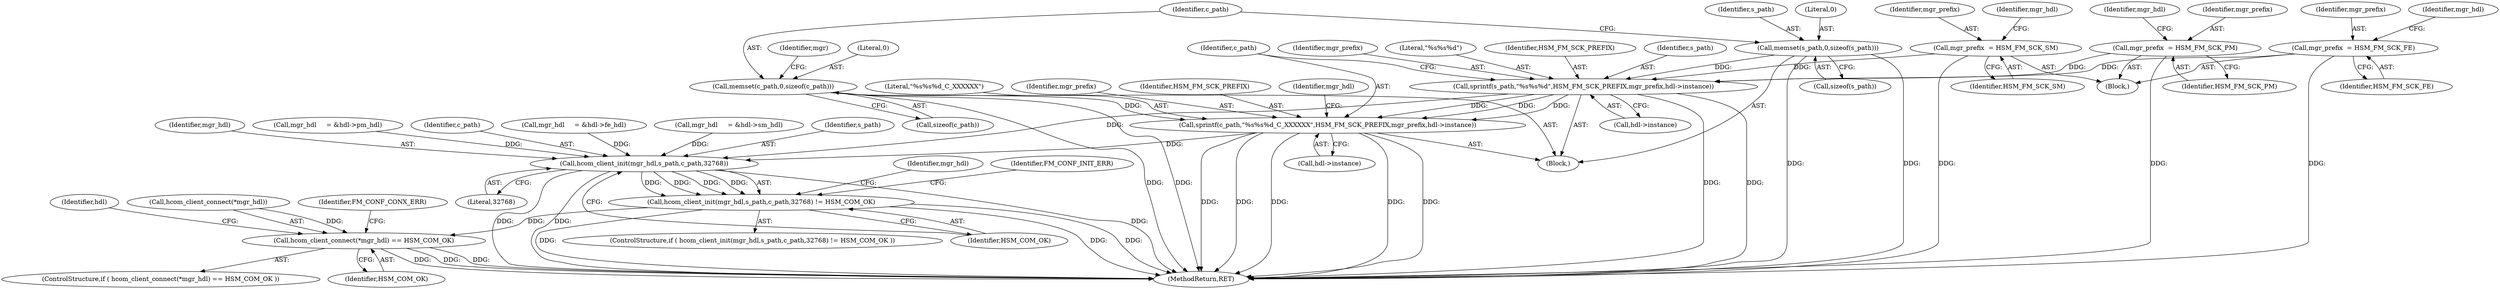 digraph "0_opa-ff_c5759e7b76f5bf844be6c6641cc1b356bbc83869_3@API" {
"1000165" [label="(Call,sprintf(c_path,\"%s%s%d_C_XXXXXX\",HSM_FM_SCK_PREFIX,mgr_prefix,hdl->instance))"];
"1000113" [label="(Call,memset(c_path,0,sizeof(c_path)))"];
"1000157" [label="(Call,sprintf(s_path,\"%s%s%d\",HSM_FM_SCK_PREFIX,mgr_prefix,hdl->instance))"];
"1000108" [label="(Call,memset(s_path,0,sizeof(s_path)))"];
"1000122" [label="(Call,mgr_prefix  = HSM_FM_SCK_SM)"];
"1000133" [label="(Call,mgr_prefix  = HSM_FM_SCK_PM)"];
"1000144" [label="(Call,mgr_prefix  = HSM_FM_SCK_FE)"];
"1000181" [label="(Call,hcom_client_init(mgr_hdl,s_path,c_path,32768))"];
"1000180" [label="(Call,hcom_client_init(mgr_hdl,s_path,c_path,32768) != HSM_COM_OK)"];
"1000191" [label="(Call,hcom_client_connect(*mgr_hdl) == HSM_COM_OK)"];
"1000161" [label="(Identifier,mgr_prefix)"];
"1000125" [label="(Call,mgr_hdl     = &hdl->sm_hdl)"];
"1000170" [label="(Call,hdl->instance)"];
"1000165" [label="(Call,sprintf(c_path,\"%s%s%d_C_XXXXXX\",HSM_FM_SCK_PREFIX,mgr_prefix,hdl->instance))"];
"1000159" [label="(Literal,\"%s%s%d\")"];
"1000160" [label="(Identifier,HSM_FM_SCK_PREFIX)"];
"1000191" [label="(Call,hcom_client_connect(*mgr_hdl) == HSM_COM_OK)"];
"1000183" [label="(Identifier,s_path)"];
"1000180" [label="(Call,hcom_client_init(mgr_hdl,s_path,c_path,32768) != HSM_COM_OK)"];
"1000137" [label="(Identifier,mgr_hdl)"];
"1000195" [label="(Identifier,HSM_COM_OK)"];
"1000182" [label="(Identifier,mgr_hdl)"];
"1000194" [label="(Identifier,mgr_hdl)"];
"1000176" [label="(Identifier,mgr_hdl)"];
"1000157" [label="(Call,sprintf(s_path,\"%s%s%d\",HSM_FM_SCK_PREFIX,mgr_prefix,hdl->instance))"];
"1000122" [label="(Call,mgr_prefix  = HSM_FM_SCK_SM)"];
"1000123" [label="(Identifier,mgr_prefix)"];
"1000146" [label="(Identifier,HSM_FM_SCK_FE)"];
"1000144" [label="(Call,mgr_prefix  = HSM_FM_SCK_FE)"];
"1000136" [label="(Call,mgr_hdl     = &hdl->pm_hdl)"];
"1000179" [label="(ControlStructure,if ( hcom_client_init(mgr_hdl,s_path,c_path,32768) != HSM_COM_OK ))"];
"1000114" [label="(Identifier,c_path)"];
"1000145" [label="(Identifier,mgr_prefix)"];
"1000158" [label="(Identifier,s_path)"];
"1000189" [label="(Identifier,FM_CONF_INIT_ERR)"];
"1000181" [label="(Call,hcom_client_init(mgr_hdl,s_path,c_path,32768))"];
"1000190" [label="(ControlStructure,if ( hcom_client_connect(*mgr_hdl) == HSM_COM_OK ))"];
"1000205" [label="(Identifier,FM_CONF_CONX_ERR)"];
"1000167" [label="(Literal,\"%s%s%d_C_XXXXXX\")"];
"1000103" [label="(Block,)"];
"1000109" [label="(Identifier,s_path)"];
"1000110" [label="(Literal,0)"];
"1000119" [label="(Identifier,mgr)"];
"1000124" [label="(Identifier,HSM_FM_SCK_SM)"];
"1000126" [label="(Identifier,mgr_hdl)"];
"1000199" [label="(Identifier,hdl)"];
"1000162" [label="(Call,hdl->instance)"];
"1000148" [label="(Identifier,mgr_hdl)"];
"1000184" [label="(Identifier,c_path)"];
"1000113" [label="(Call,memset(c_path,0,sizeof(c_path)))"];
"1000147" [label="(Call,mgr_hdl     = &hdl->fe_hdl)"];
"1000192" [label="(Call,hcom_client_connect(*mgr_hdl))"];
"1000185" [label="(Literal,32768)"];
"1000120" [label="(Block,)"];
"1000169" [label="(Identifier,mgr_prefix)"];
"1000108" [label="(Call,memset(s_path,0,sizeof(s_path)))"];
"1000134" [label="(Identifier,mgr_prefix)"];
"1000206" [label="(MethodReturn,RET)"];
"1000115" [label="(Literal,0)"];
"1000116" [label="(Call,sizeof(c_path))"];
"1000133" [label="(Call,mgr_prefix  = HSM_FM_SCK_PM)"];
"1000186" [label="(Identifier,HSM_COM_OK)"];
"1000168" [label="(Identifier,HSM_FM_SCK_PREFIX)"];
"1000111" [label="(Call,sizeof(s_path))"];
"1000166" [label="(Identifier,c_path)"];
"1000135" [label="(Identifier,HSM_FM_SCK_PM)"];
"1000165" -> "1000103"  [label="AST: "];
"1000165" -> "1000170"  [label="CFG: "];
"1000166" -> "1000165"  [label="AST: "];
"1000167" -> "1000165"  [label="AST: "];
"1000168" -> "1000165"  [label="AST: "];
"1000169" -> "1000165"  [label="AST: "];
"1000170" -> "1000165"  [label="AST: "];
"1000176" -> "1000165"  [label="CFG: "];
"1000165" -> "1000206"  [label="DDG: "];
"1000165" -> "1000206"  [label="DDG: "];
"1000165" -> "1000206"  [label="DDG: "];
"1000165" -> "1000206"  [label="DDG: "];
"1000165" -> "1000206"  [label="DDG: "];
"1000113" -> "1000165"  [label="DDG: "];
"1000157" -> "1000165"  [label="DDG: "];
"1000157" -> "1000165"  [label="DDG: "];
"1000157" -> "1000165"  [label="DDG: "];
"1000165" -> "1000181"  [label="DDG: "];
"1000113" -> "1000103"  [label="AST: "];
"1000113" -> "1000116"  [label="CFG: "];
"1000114" -> "1000113"  [label="AST: "];
"1000115" -> "1000113"  [label="AST: "];
"1000116" -> "1000113"  [label="AST: "];
"1000119" -> "1000113"  [label="CFG: "];
"1000113" -> "1000206"  [label="DDG: "];
"1000113" -> "1000206"  [label="DDG: "];
"1000157" -> "1000103"  [label="AST: "];
"1000157" -> "1000162"  [label="CFG: "];
"1000158" -> "1000157"  [label="AST: "];
"1000159" -> "1000157"  [label="AST: "];
"1000160" -> "1000157"  [label="AST: "];
"1000161" -> "1000157"  [label="AST: "];
"1000162" -> "1000157"  [label="AST: "];
"1000166" -> "1000157"  [label="CFG: "];
"1000157" -> "1000206"  [label="DDG: "];
"1000157" -> "1000206"  [label="DDG: "];
"1000108" -> "1000157"  [label="DDG: "];
"1000122" -> "1000157"  [label="DDG: "];
"1000133" -> "1000157"  [label="DDG: "];
"1000144" -> "1000157"  [label="DDG: "];
"1000157" -> "1000181"  [label="DDG: "];
"1000108" -> "1000103"  [label="AST: "];
"1000108" -> "1000111"  [label="CFG: "];
"1000109" -> "1000108"  [label="AST: "];
"1000110" -> "1000108"  [label="AST: "];
"1000111" -> "1000108"  [label="AST: "];
"1000114" -> "1000108"  [label="CFG: "];
"1000108" -> "1000206"  [label="DDG: "];
"1000108" -> "1000206"  [label="DDG: "];
"1000122" -> "1000120"  [label="AST: "];
"1000122" -> "1000124"  [label="CFG: "];
"1000123" -> "1000122"  [label="AST: "];
"1000124" -> "1000122"  [label="AST: "];
"1000126" -> "1000122"  [label="CFG: "];
"1000122" -> "1000206"  [label="DDG: "];
"1000133" -> "1000120"  [label="AST: "];
"1000133" -> "1000135"  [label="CFG: "];
"1000134" -> "1000133"  [label="AST: "];
"1000135" -> "1000133"  [label="AST: "];
"1000137" -> "1000133"  [label="CFG: "];
"1000133" -> "1000206"  [label="DDG: "];
"1000144" -> "1000120"  [label="AST: "];
"1000144" -> "1000146"  [label="CFG: "];
"1000145" -> "1000144"  [label="AST: "];
"1000146" -> "1000144"  [label="AST: "];
"1000148" -> "1000144"  [label="CFG: "];
"1000144" -> "1000206"  [label="DDG: "];
"1000181" -> "1000180"  [label="AST: "];
"1000181" -> "1000185"  [label="CFG: "];
"1000182" -> "1000181"  [label="AST: "];
"1000183" -> "1000181"  [label="AST: "];
"1000184" -> "1000181"  [label="AST: "];
"1000185" -> "1000181"  [label="AST: "];
"1000186" -> "1000181"  [label="CFG: "];
"1000181" -> "1000206"  [label="DDG: "];
"1000181" -> "1000206"  [label="DDG: "];
"1000181" -> "1000206"  [label="DDG: "];
"1000181" -> "1000180"  [label="DDG: "];
"1000181" -> "1000180"  [label="DDG: "];
"1000181" -> "1000180"  [label="DDG: "];
"1000181" -> "1000180"  [label="DDG: "];
"1000125" -> "1000181"  [label="DDG: "];
"1000147" -> "1000181"  [label="DDG: "];
"1000136" -> "1000181"  [label="DDG: "];
"1000180" -> "1000179"  [label="AST: "];
"1000180" -> "1000186"  [label="CFG: "];
"1000186" -> "1000180"  [label="AST: "];
"1000189" -> "1000180"  [label="CFG: "];
"1000194" -> "1000180"  [label="CFG: "];
"1000180" -> "1000206"  [label="DDG: "];
"1000180" -> "1000206"  [label="DDG: "];
"1000180" -> "1000206"  [label="DDG: "];
"1000180" -> "1000191"  [label="DDG: "];
"1000191" -> "1000190"  [label="AST: "];
"1000191" -> "1000195"  [label="CFG: "];
"1000192" -> "1000191"  [label="AST: "];
"1000195" -> "1000191"  [label="AST: "];
"1000199" -> "1000191"  [label="CFG: "];
"1000205" -> "1000191"  [label="CFG: "];
"1000191" -> "1000206"  [label="DDG: "];
"1000191" -> "1000206"  [label="DDG: "];
"1000191" -> "1000206"  [label="DDG: "];
"1000192" -> "1000191"  [label="DDG: "];
}
